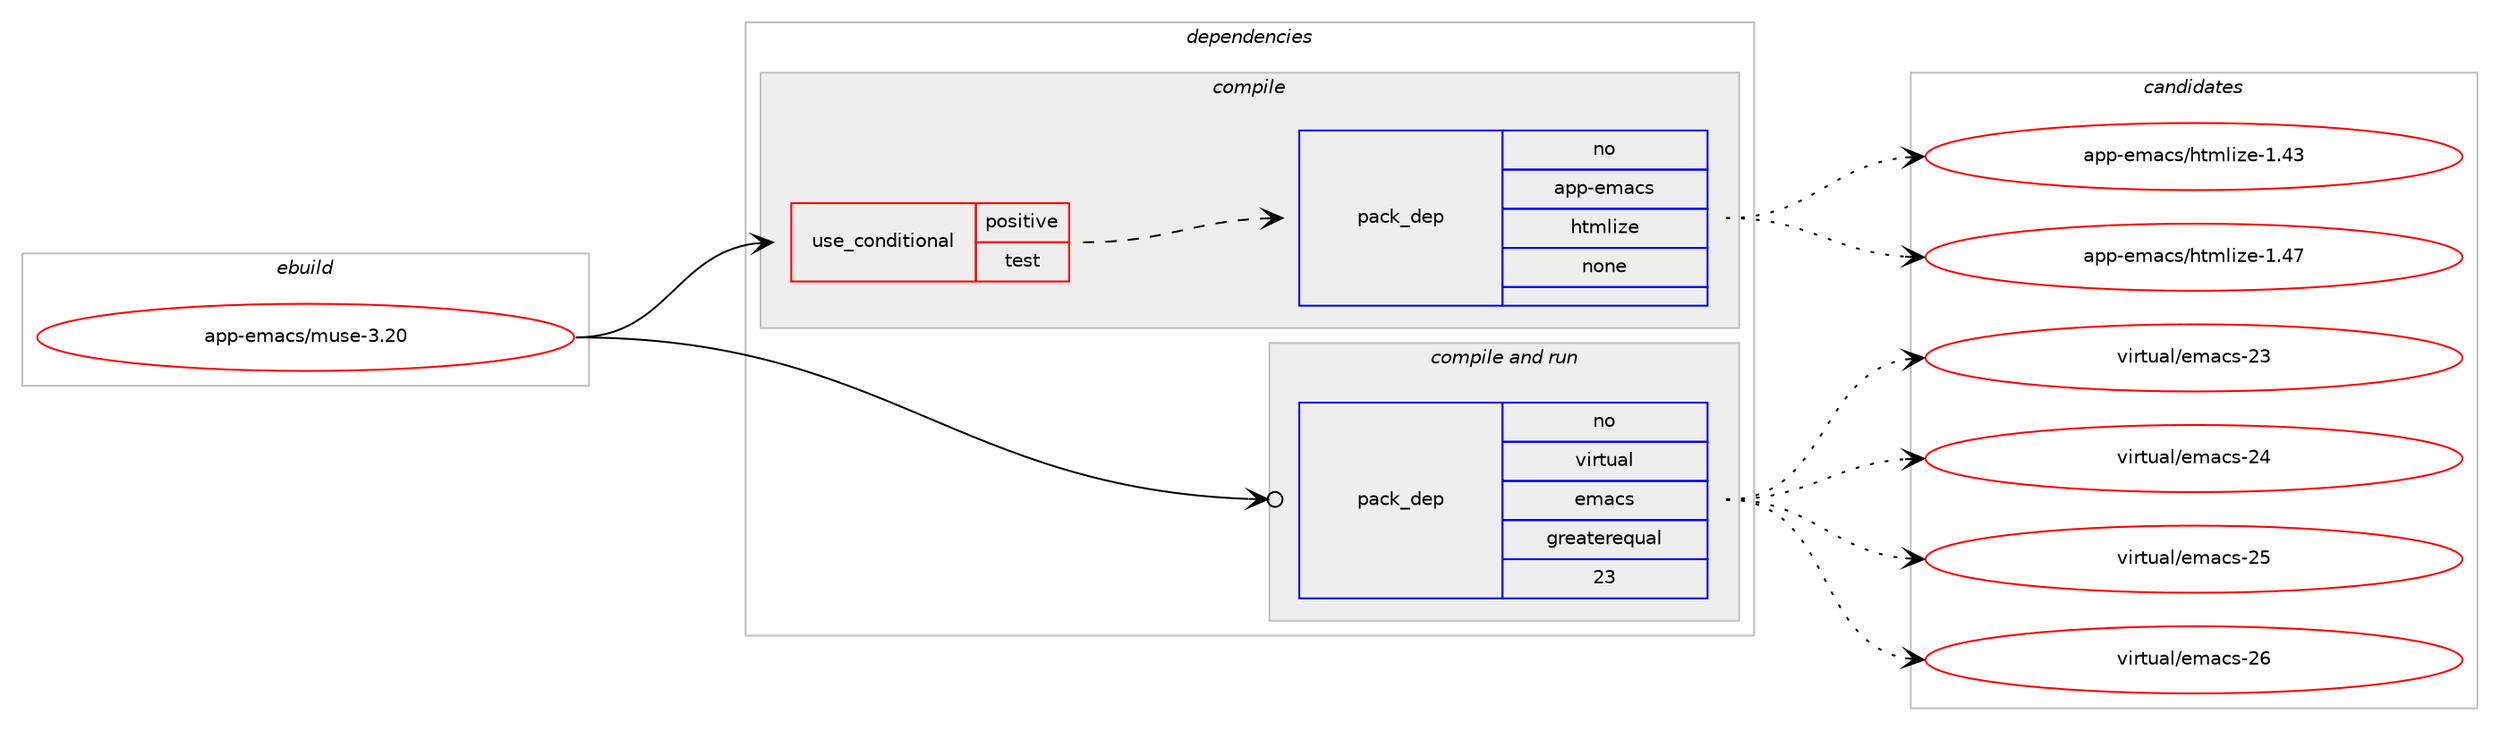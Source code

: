 digraph prolog {

# *************
# Graph options
# *************

newrank=true;
concentrate=true;
compound=true;
graph [rankdir=LR,fontname=Helvetica,fontsize=10,ranksep=1.5];#, ranksep=2.5, nodesep=0.2];
edge  [arrowhead=vee];
node  [fontname=Helvetica,fontsize=10];

# **********
# The ebuild
# **********

subgraph cluster_leftcol {
color=gray;
rank=same;
label=<<i>ebuild</i>>;
id [label="app-emacs/muse-3.20", color=red, width=4, href="../app-emacs/muse-3.20.svg"];
}

# ****************
# The dependencies
# ****************

subgraph cluster_midcol {
color=gray;
label=<<i>dependencies</i>>;
subgraph cluster_compile {
fillcolor="#eeeeee";
style=filled;
label=<<i>compile</i>>;
subgraph cond156 {
dependency1279 [label=<<TABLE BORDER="0" CELLBORDER="1" CELLSPACING="0" CELLPADDING="4"><TR><TD ROWSPAN="3" CELLPADDING="10">use_conditional</TD></TR><TR><TD>positive</TD></TR><TR><TD>test</TD></TR></TABLE>>, shape=none, color=red];
subgraph pack1060 {
dependency1280 [label=<<TABLE BORDER="0" CELLBORDER="1" CELLSPACING="0" CELLPADDING="4" WIDTH="220"><TR><TD ROWSPAN="6" CELLPADDING="30">pack_dep</TD></TR><TR><TD WIDTH="110">no</TD></TR><TR><TD>app-emacs</TD></TR><TR><TD>htmlize</TD></TR><TR><TD>none</TD></TR><TR><TD></TD></TR></TABLE>>, shape=none, color=blue];
}
dependency1279:e -> dependency1280:w [weight=20,style="dashed",arrowhead="vee"];
}
id:e -> dependency1279:w [weight=20,style="solid",arrowhead="vee"];
}
subgraph cluster_compileandrun {
fillcolor="#eeeeee";
style=filled;
label=<<i>compile and run</i>>;
subgraph pack1061 {
dependency1281 [label=<<TABLE BORDER="0" CELLBORDER="1" CELLSPACING="0" CELLPADDING="4" WIDTH="220"><TR><TD ROWSPAN="6" CELLPADDING="30">pack_dep</TD></TR><TR><TD WIDTH="110">no</TD></TR><TR><TD>virtual</TD></TR><TR><TD>emacs</TD></TR><TR><TD>greaterequal</TD></TR><TR><TD>23</TD></TR></TABLE>>, shape=none, color=blue];
}
id:e -> dependency1281:w [weight=20,style="solid",arrowhead="odotvee"];
}
subgraph cluster_run {
fillcolor="#eeeeee";
style=filled;
label=<<i>run</i>>;
}
}

# **************
# The candidates
# **************

subgraph cluster_choices {
rank=same;
color=gray;
label=<<i>candidates</i>>;

subgraph choice1060 {
color=black;
nodesep=1;
choice97112112451011099799115471041161091081051221014549465251 [label="app-emacs/htmlize-1.43", color=red, width=4,href="../app-emacs/htmlize-1.43.svg"];
choice97112112451011099799115471041161091081051221014549465255 [label="app-emacs/htmlize-1.47", color=red, width=4,href="../app-emacs/htmlize-1.47.svg"];
dependency1280:e -> choice97112112451011099799115471041161091081051221014549465251:w [style=dotted,weight="100"];
dependency1280:e -> choice97112112451011099799115471041161091081051221014549465255:w [style=dotted,weight="100"];
}
subgraph choice1061 {
color=black;
nodesep=1;
choice11810511411611797108471011099799115455051 [label="virtual/emacs-23", color=red, width=4,href="../virtual/emacs-23.svg"];
choice11810511411611797108471011099799115455052 [label="virtual/emacs-24", color=red, width=4,href="../virtual/emacs-24.svg"];
choice11810511411611797108471011099799115455053 [label="virtual/emacs-25", color=red, width=4,href="../virtual/emacs-25.svg"];
choice11810511411611797108471011099799115455054 [label="virtual/emacs-26", color=red, width=4,href="../virtual/emacs-26.svg"];
dependency1281:e -> choice11810511411611797108471011099799115455051:w [style=dotted,weight="100"];
dependency1281:e -> choice11810511411611797108471011099799115455052:w [style=dotted,weight="100"];
dependency1281:e -> choice11810511411611797108471011099799115455053:w [style=dotted,weight="100"];
dependency1281:e -> choice11810511411611797108471011099799115455054:w [style=dotted,weight="100"];
}
}

}
